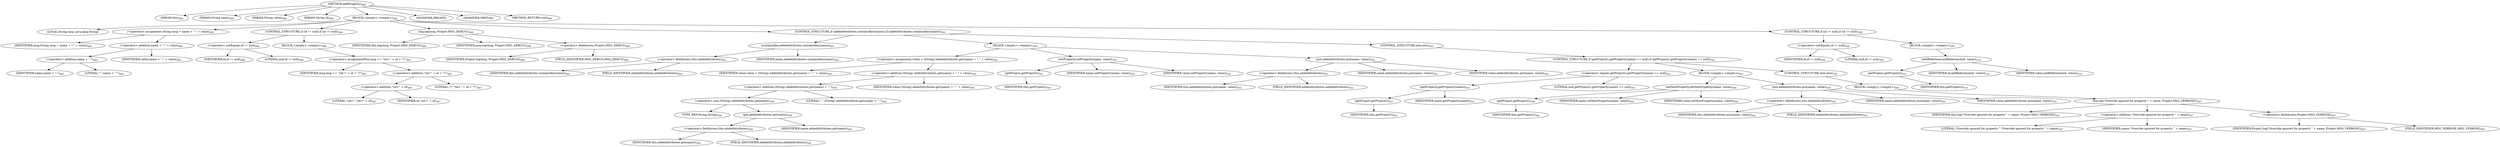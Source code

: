 digraph "addProperty" {  
"984" [label = <(METHOD,addProperty)<SUB>484</SUB>> ]
"34" [label = <(PARAM,this)<SUB>484</SUB>> ]
"985" [label = <(PARAM,String name)<SUB>484</SUB>> ]
"986" [label = <(PARAM,String value)<SUB>484</SUB>> ]
"987" [label = <(PARAM,String id)<SUB>484</SUB>> ]
"988" [label = <(BLOCK,&lt;empty&gt;,&lt;empty&gt;)<SUB>484</SUB>> ]
"989" [label = <(LOCAL,String msg: java.lang.String)> ]
"990" [label = <(&lt;operator&gt;.assignment,String msg = name + &quot;:&quot; + value)<SUB>485</SUB>> ]
"991" [label = <(IDENTIFIER,msg,String msg = name + &quot;:&quot; + value)<SUB>485</SUB>> ]
"992" [label = <(&lt;operator&gt;.addition,name + &quot;:&quot; + value)<SUB>485</SUB>> ]
"993" [label = <(&lt;operator&gt;.addition,name + &quot;:&quot;)<SUB>485</SUB>> ]
"994" [label = <(IDENTIFIER,name,name + &quot;:&quot;)<SUB>485</SUB>> ]
"995" [label = <(LITERAL,&quot;:&quot;,name + &quot;:&quot;)<SUB>485</SUB>> ]
"996" [label = <(IDENTIFIER,value,name + &quot;:&quot; + value)<SUB>485</SUB>> ]
"997" [label = <(CONTROL_STRUCTURE,if (id != null),if (id != null))<SUB>486</SUB>> ]
"998" [label = <(&lt;operator&gt;.notEquals,id != null)<SUB>486</SUB>> ]
"999" [label = <(IDENTIFIER,id,id != null)<SUB>486</SUB>> ]
"1000" [label = <(LITERAL,null,id != null)<SUB>486</SUB>> ]
"1001" [label = <(BLOCK,&lt;empty&gt;,&lt;empty&gt;)<SUB>486</SUB>> ]
"1002" [label = <(&lt;operator&gt;.assignmentPlus,msg += &quot;(id=&quot; + id + &quot;)&quot;)<SUB>487</SUB>> ]
"1003" [label = <(IDENTIFIER,msg,msg += &quot;(id=&quot; + id + &quot;)&quot;)<SUB>487</SUB>> ]
"1004" [label = <(&lt;operator&gt;.addition,&quot;(id=&quot; + id + &quot;)&quot;)<SUB>487</SUB>> ]
"1005" [label = <(&lt;operator&gt;.addition,&quot;(id=&quot; + id)<SUB>487</SUB>> ]
"1006" [label = <(LITERAL,&quot;(id=&quot;,&quot;(id=&quot; + id)<SUB>487</SUB>> ]
"1007" [label = <(IDENTIFIER,id,&quot;(id=&quot; + id)<SUB>487</SUB>> ]
"1008" [label = <(LITERAL,&quot;)&quot;,&quot;(id=&quot; + id + &quot;)&quot;)<SUB>487</SUB>> ]
"1009" [label = <(log,log(msg, Project.MSG_DEBUG))<SUB>489</SUB>> ]
"33" [label = <(IDENTIFIER,this,log(msg, Project.MSG_DEBUG))<SUB>489</SUB>> ]
"1010" [label = <(IDENTIFIER,msg,log(msg, Project.MSG_DEBUG))<SUB>489</SUB>> ]
"1011" [label = <(&lt;operator&gt;.fieldAccess,Project.MSG_DEBUG)<SUB>489</SUB>> ]
"1012" [label = <(IDENTIFIER,Project,log(msg, Project.MSG_DEBUG))<SUB>489</SUB>> ]
"1013" [label = <(FIELD_IDENTIFIER,MSG_DEBUG,MSG_DEBUG)<SUB>489</SUB>> ]
"1014" [label = <(CONTROL_STRUCTURE,if (addedAttributes.containsKey(name)),if (addedAttributes.containsKey(name)))<SUB>491</SUB>> ]
"1015" [label = <(containsKey,addedAttributes.containsKey(name))<SUB>491</SUB>> ]
"1016" [label = <(&lt;operator&gt;.fieldAccess,this.addedAttributes)<SUB>491</SUB>> ]
"1017" [label = <(IDENTIFIER,this,addedAttributes.containsKey(name))<SUB>491</SUB>> ]
"1018" [label = <(FIELD_IDENTIFIER,addedAttributes,addedAttributes)<SUB>491</SUB>> ]
"1019" [label = <(IDENTIFIER,name,addedAttributes.containsKey(name))<SUB>491</SUB>> ]
"1020" [label = <(BLOCK,&lt;empty&gt;,&lt;empty&gt;)<SUB>491</SUB>> ]
"1021" [label = <(&lt;operator&gt;.assignment,value = (String) addedAttributes.get(name) + &quot;,&quot; + value)<SUB>500</SUB>> ]
"1022" [label = <(IDENTIFIER,value,value = (String) addedAttributes.get(name) + &quot;,&quot; + value)<SUB>500</SUB>> ]
"1023" [label = <(&lt;operator&gt;.addition,(String) addedAttributes.get(name) + &quot;,&quot; + value)<SUB>500</SUB>> ]
"1024" [label = <(&lt;operator&gt;.addition,(String) addedAttributes.get(name) + &quot;,&quot;)<SUB>500</SUB>> ]
"1025" [label = <(&lt;operator&gt;.cast,(String) addedAttributes.get(name))<SUB>500</SUB>> ]
"1026" [label = <(TYPE_REF,String,String)<SUB>500</SUB>> ]
"1027" [label = <(get,addedAttributes.get(name))<SUB>500</SUB>> ]
"1028" [label = <(&lt;operator&gt;.fieldAccess,this.addedAttributes)<SUB>500</SUB>> ]
"1029" [label = <(IDENTIFIER,this,addedAttributes.get(name))<SUB>500</SUB>> ]
"1030" [label = <(FIELD_IDENTIFIER,addedAttributes,addedAttributes)<SUB>500</SUB>> ]
"1031" [label = <(IDENTIFIER,name,addedAttributes.get(name))<SUB>500</SUB>> ]
"1032" [label = <(LITERAL,&quot;,&quot;,(String) addedAttributes.get(name) + &quot;,&quot;)<SUB>500</SUB>> ]
"1033" [label = <(IDENTIFIER,value,(String) addedAttributes.get(name) + &quot;,&quot; + value)<SUB>500</SUB>> ]
"1034" [label = <(setProperty,setProperty(name, value))<SUB>501</SUB>> ]
"1035" [label = <(getProject,getProject())<SUB>501</SUB>> ]
"35" [label = <(IDENTIFIER,this,getProject())<SUB>501</SUB>> ]
"1036" [label = <(IDENTIFIER,name,setProperty(name, value))<SUB>501</SUB>> ]
"1037" [label = <(IDENTIFIER,value,setProperty(name, value))<SUB>501</SUB>> ]
"1038" [label = <(put,addedAttributes.put(name, value))<SUB>502</SUB>> ]
"1039" [label = <(&lt;operator&gt;.fieldAccess,this.addedAttributes)<SUB>502</SUB>> ]
"1040" [label = <(IDENTIFIER,this,addedAttributes.put(name, value))<SUB>502</SUB>> ]
"1041" [label = <(FIELD_IDENTIFIER,addedAttributes,addedAttributes)<SUB>502</SUB>> ]
"1042" [label = <(IDENTIFIER,name,addedAttributes.put(name, value))<SUB>502</SUB>> ]
"1043" [label = <(IDENTIFIER,value,addedAttributes.put(name, value))<SUB>502</SUB>> ]
"1044" [label = <(CONTROL_STRUCTURE,else,else)<SUB>503</SUB>> ]
"1045" [label = <(CONTROL_STRUCTURE,if (getProject().getProperty(name) == null),if (getProject().getProperty(name) == null))<SUB>503</SUB>> ]
"1046" [label = <(&lt;operator&gt;.equals,getProject().getProperty(name) == null)<SUB>503</SUB>> ]
"1047" [label = <(getProperty,getProperty(name))<SUB>503</SUB>> ]
"1048" [label = <(getProject,getProject())<SUB>503</SUB>> ]
"36" [label = <(IDENTIFIER,this,getProject())<SUB>503</SUB>> ]
"1049" [label = <(IDENTIFIER,name,getProperty(name))<SUB>503</SUB>> ]
"1050" [label = <(LITERAL,null,getProject().getProperty(name) == null)<SUB>503</SUB>> ]
"1051" [label = <(BLOCK,&lt;empty&gt;,&lt;empty&gt;)<SUB>503</SUB>> ]
"1052" [label = <(setNewProperty,setNewProperty(name, value))<SUB>504</SUB>> ]
"1053" [label = <(getProject,getProject())<SUB>504</SUB>> ]
"37" [label = <(IDENTIFIER,this,getProject())<SUB>504</SUB>> ]
"1054" [label = <(IDENTIFIER,name,setNewProperty(name, value))<SUB>504</SUB>> ]
"1055" [label = <(IDENTIFIER,value,setNewProperty(name, value))<SUB>504</SUB>> ]
"1056" [label = <(put,addedAttributes.put(name, value))<SUB>505</SUB>> ]
"1057" [label = <(&lt;operator&gt;.fieldAccess,this.addedAttributes)<SUB>505</SUB>> ]
"1058" [label = <(IDENTIFIER,this,addedAttributes.put(name, value))<SUB>505</SUB>> ]
"1059" [label = <(FIELD_IDENTIFIER,addedAttributes,addedAttributes)<SUB>505</SUB>> ]
"1060" [label = <(IDENTIFIER,name,addedAttributes.put(name, value))<SUB>505</SUB>> ]
"1061" [label = <(IDENTIFIER,value,addedAttributes.put(name, value))<SUB>505</SUB>> ]
"1062" [label = <(CONTROL_STRUCTURE,else,else)<SUB>506</SUB>> ]
"1063" [label = <(BLOCK,&lt;empty&gt;,&lt;empty&gt;)<SUB>506</SUB>> ]
"1064" [label = <(log,log(&quot;Override ignored for property &quot; + name, Project.MSG_VERBOSE))<SUB>507</SUB>> ]
"38" [label = <(IDENTIFIER,this,log(&quot;Override ignored for property &quot; + name, Project.MSG_VERBOSE))<SUB>507</SUB>> ]
"1065" [label = <(&lt;operator&gt;.addition,&quot;Override ignored for property &quot; + name)<SUB>507</SUB>> ]
"1066" [label = <(LITERAL,&quot;Override ignored for property &quot;,&quot;Override ignored for property &quot; + name)<SUB>507</SUB>> ]
"1067" [label = <(IDENTIFIER,name,&quot;Override ignored for property &quot; + name)<SUB>507</SUB>> ]
"1068" [label = <(&lt;operator&gt;.fieldAccess,Project.MSG_VERBOSE)<SUB>507</SUB>> ]
"1069" [label = <(IDENTIFIER,Project,log(&quot;Override ignored for property &quot; + name, Project.MSG_VERBOSE))<SUB>507</SUB>> ]
"1070" [label = <(FIELD_IDENTIFIER,MSG_VERBOSE,MSG_VERBOSE)<SUB>507</SUB>> ]
"1071" [label = <(CONTROL_STRUCTURE,if (id != null),if (id != null))<SUB>509</SUB>> ]
"1072" [label = <(&lt;operator&gt;.notEquals,id != null)<SUB>509</SUB>> ]
"1073" [label = <(IDENTIFIER,id,id != null)<SUB>509</SUB>> ]
"1074" [label = <(LITERAL,null,id != null)<SUB>509</SUB>> ]
"1075" [label = <(BLOCK,&lt;empty&gt;,&lt;empty&gt;)<SUB>509</SUB>> ]
"1076" [label = <(addReference,addReference(id, value))<SUB>510</SUB>> ]
"1077" [label = <(getProject,getProject())<SUB>510</SUB>> ]
"39" [label = <(IDENTIFIER,this,getProject())<SUB>510</SUB>> ]
"1078" [label = <(IDENTIFIER,id,addReference(id, value))<SUB>510</SUB>> ]
"1079" [label = <(IDENTIFIER,value,addReference(id, value))<SUB>510</SUB>> ]
"1080" [label = <(MODIFIER,PRIVATE)> ]
"1081" [label = <(MODIFIER,VIRTUAL)> ]
"1082" [label = <(METHOD_RETURN,void)<SUB>484</SUB>> ]
  "984" -> "34" 
  "984" -> "985" 
  "984" -> "986" 
  "984" -> "987" 
  "984" -> "988" 
  "984" -> "1080" 
  "984" -> "1081" 
  "984" -> "1082" 
  "988" -> "989" 
  "988" -> "990" 
  "988" -> "997" 
  "988" -> "1009" 
  "988" -> "1014" 
  "988" -> "1071" 
  "990" -> "991" 
  "990" -> "992" 
  "992" -> "993" 
  "992" -> "996" 
  "993" -> "994" 
  "993" -> "995" 
  "997" -> "998" 
  "997" -> "1001" 
  "998" -> "999" 
  "998" -> "1000" 
  "1001" -> "1002" 
  "1002" -> "1003" 
  "1002" -> "1004" 
  "1004" -> "1005" 
  "1004" -> "1008" 
  "1005" -> "1006" 
  "1005" -> "1007" 
  "1009" -> "33" 
  "1009" -> "1010" 
  "1009" -> "1011" 
  "1011" -> "1012" 
  "1011" -> "1013" 
  "1014" -> "1015" 
  "1014" -> "1020" 
  "1014" -> "1044" 
  "1015" -> "1016" 
  "1015" -> "1019" 
  "1016" -> "1017" 
  "1016" -> "1018" 
  "1020" -> "1021" 
  "1020" -> "1034" 
  "1020" -> "1038" 
  "1021" -> "1022" 
  "1021" -> "1023" 
  "1023" -> "1024" 
  "1023" -> "1033" 
  "1024" -> "1025" 
  "1024" -> "1032" 
  "1025" -> "1026" 
  "1025" -> "1027" 
  "1027" -> "1028" 
  "1027" -> "1031" 
  "1028" -> "1029" 
  "1028" -> "1030" 
  "1034" -> "1035" 
  "1034" -> "1036" 
  "1034" -> "1037" 
  "1035" -> "35" 
  "1038" -> "1039" 
  "1038" -> "1042" 
  "1038" -> "1043" 
  "1039" -> "1040" 
  "1039" -> "1041" 
  "1044" -> "1045" 
  "1045" -> "1046" 
  "1045" -> "1051" 
  "1045" -> "1062" 
  "1046" -> "1047" 
  "1046" -> "1050" 
  "1047" -> "1048" 
  "1047" -> "1049" 
  "1048" -> "36" 
  "1051" -> "1052" 
  "1051" -> "1056" 
  "1052" -> "1053" 
  "1052" -> "1054" 
  "1052" -> "1055" 
  "1053" -> "37" 
  "1056" -> "1057" 
  "1056" -> "1060" 
  "1056" -> "1061" 
  "1057" -> "1058" 
  "1057" -> "1059" 
  "1062" -> "1063" 
  "1063" -> "1064" 
  "1064" -> "38" 
  "1064" -> "1065" 
  "1064" -> "1068" 
  "1065" -> "1066" 
  "1065" -> "1067" 
  "1068" -> "1069" 
  "1068" -> "1070" 
  "1071" -> "1072" 
  "1071" -> "1075" 
  "1072" -> "1073" 
  "1072" -> "1074" 
  "1075" -> "1076" 
  "1076" -> "1077" 
  "1076" -> "1078" 
  "1076" -> "1079" 
  "1077" -> "39" 
}
